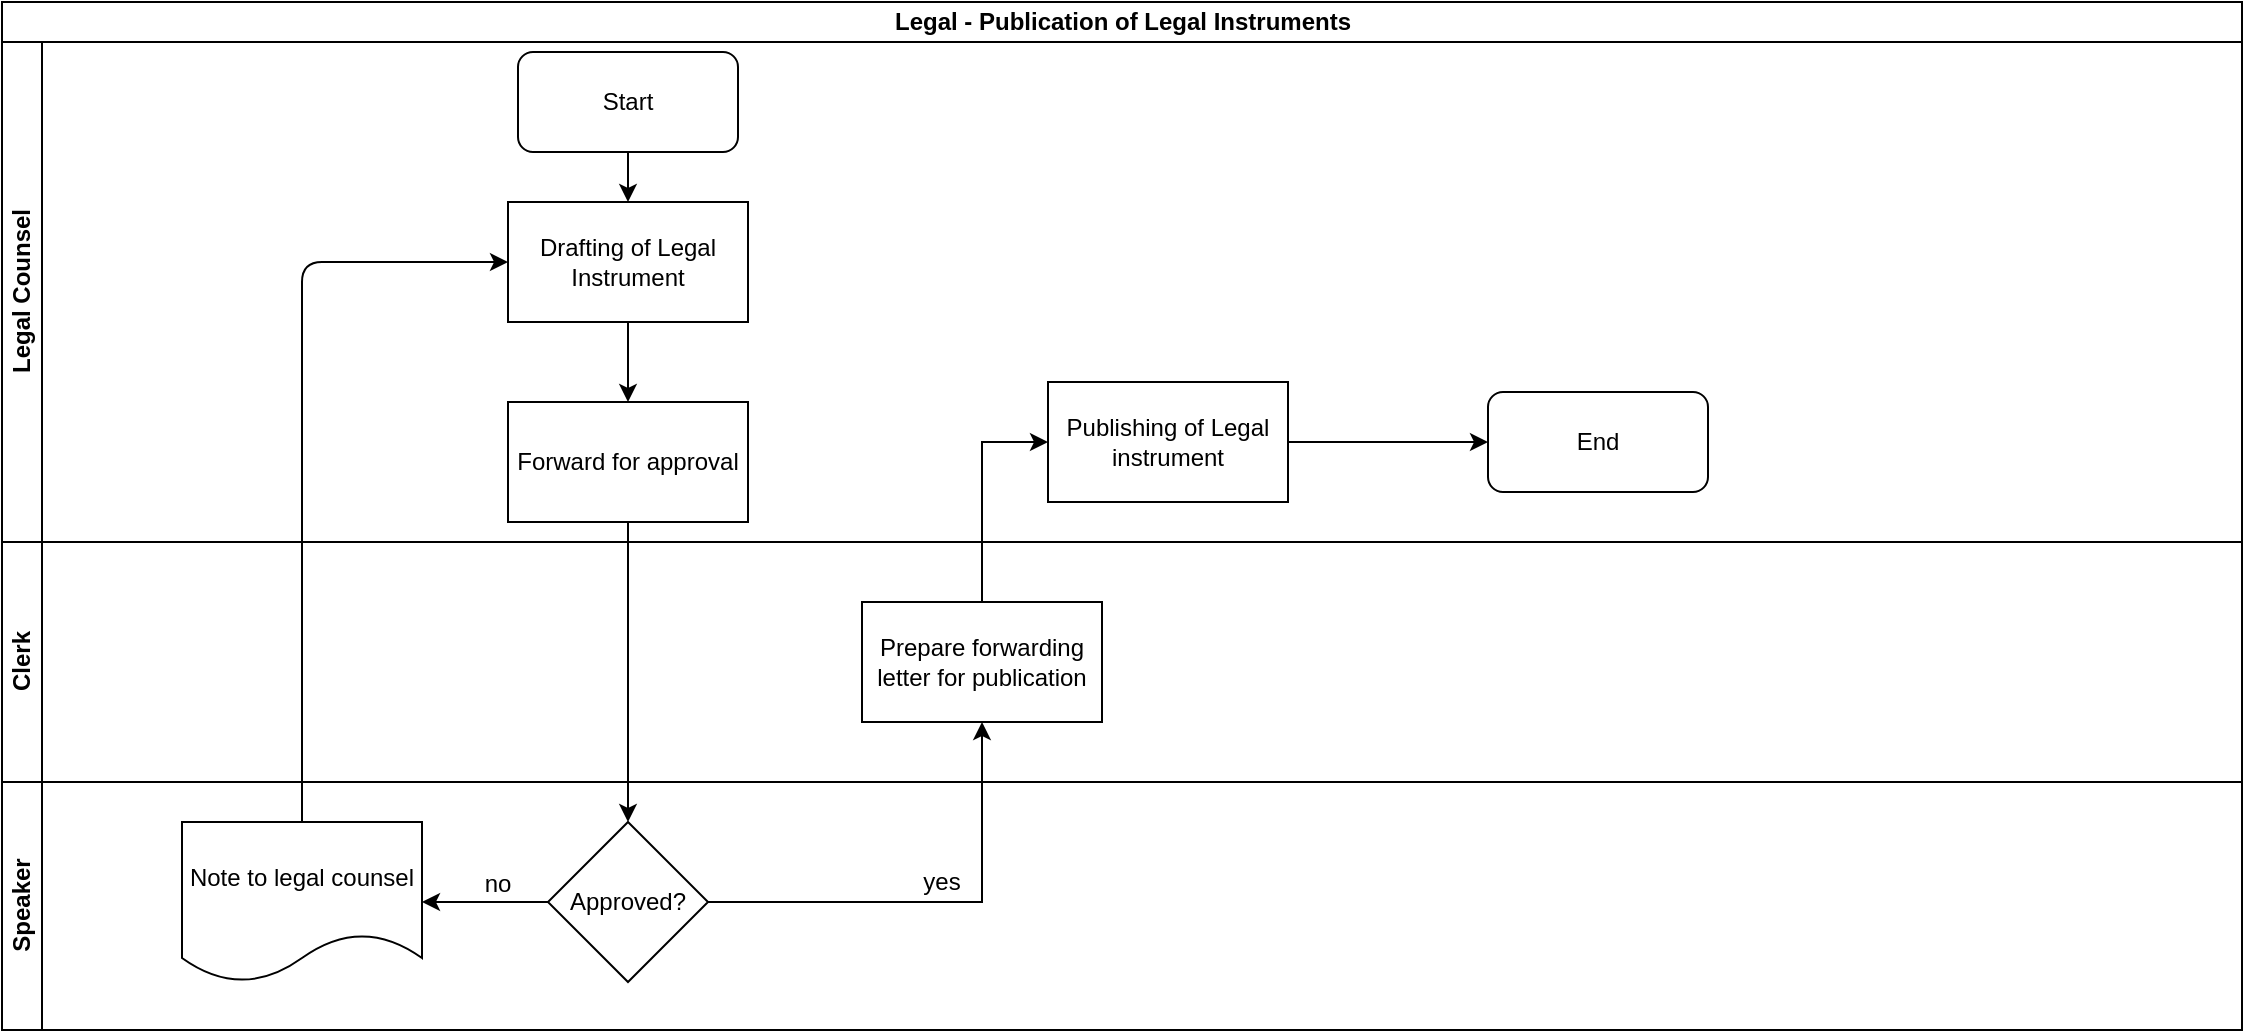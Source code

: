 <mxfile version="13.7.7" type="github">
  <diagram id="r4xRLytx7JsxAG-ZLAZY" name="Page-1">
    <mxGraphModel dx="910" dy="487" grid="1" gridSize="10" guides="1" tooltips="1" connect="1" arrows="1" fold="1" page="1" pageScale="1" pageWidth="1169" pageHeight="827" math="0" shadow="0">
      <root>
        <mxCell id="0" />
        <mxCell id="1" parent="0" />
        <mxCell id="RtpuuPPVlCpkko8KKNfp-1" value="Legal - Publication of Legal Instruments" style="swimlane;html=1;childLayout=stackLayout;resizeParent=1;resizeParentMax=0;horizontal=1;startSize=20;horizontalStack=0;" parent="1" vertex="1">
          <mxGeometry x="30" y="20" width="1120" height="390" as="geometry" />
        </mxCell>
        <mxCell id="RtpuuPPVlCpkko8KKNfp-2" value="Legal Counsel" style="swimlane;html=1;startSize=20;horizontal=0;" parent="RtpuuPPVlCpkko8KKNfp-1" vertex="1">
          <mxGeometry y="20" width="1120" height="250" as="geometry" />
        </mxCell>
        <mxCell id="RtpuuPPVlCpkko8KKNfp-5" value="Start" style="rounded=1;whiteSpace=wrap;html=1;" parent="RtpuuPPVlCpkko8KKNfp-2" vertex="1">
          <mxGeometry x="258" y="5" width="110" height="50" as="geometry" />
        </mxCell>
        <mxCell id="RtpuuPPVlCpkko8KKNfp-7" value="" style="edgeStyle=orthogonalEdgeStyle;rounded=0;orthogonalLoop=1;jettySize=auto;html=1;entryX=0.5;entryY=0;entryDx=0;entryDy=0;" parent="RtpuuPPVlCpkko8KKNfp-2" source="RtpuuPPVlCpkko8KKNfp-5" target="RtpuuPPVlCpkko8KKNfp-8" edge="1">
          <mxGeometry relative="1" as="geometry">
            <mxPoint x="308" y="132" as="targetPoint" />
          </mxGeometry>
        </mxCell>
        <mxCell id="RtpuuPPVlCpkko8KKNfp-8" value="Drafting of Legal Instrument" style="rounded=0;whiteSpace=wrap;html=1;" parent="RtpuuPPVlCpkko8KKNfp-2" vertex="1">
          <mxGeometry x="253" y="80" width="120" height="60" as="geometry" />
        </mxCell>
        <mxCell id="RtpuuPPVlCpkko8KKNfp-18" value="Publishing of Legal instrument" style="whiteSpace=wrap;html=1;rounded=0;" parent="RtpuuPPVlCpkko8KKNfp-2" vertex="1">
          <mxGeometry x="523" y="170" width="120" height="60" as="geometry" />
        </mxCell>
        <mxCell id="RtpuuPPVlCpkko8KKNfp-22" value="End" style="rounded=1;whiteSpace=wrap;html=1;" parent="RtpuuPPVlCpkko8KKNfp-2" vertex="1">
          <mxGeometry x="743" y="175" width="110" height="50" as="geometry" />
        </mxCell>
        <mxCell id="RtpuuPPVlCpkko8KKNfp-21" value="" style="edgeStyle=orthogonalEdgeStyle;rounded=0;orthogonalLoop=1;jettySize=auto;html=1;entryX=0;entryY=0.5;entryDx=0;entryDy=0;" parent="RtpuuPPVlCpkko8KKNfp-2" source="RtpuuPPVlCpkko8KKNfp-18" target="RtpuuPPVlCpkko8KKNfp-22" edge="1">
          <mxGeometry relative="1" as="geometry">
            <mxPoint x="743" y="200" as="targetPoint" />
          </mxGeometry>
        </mxCell>
        <mxCell id="RtpuuPPVlCpkko8KKNfp-10" value="" style="edgeStyle=orthogonalEdgeStyle;rounded=0;orthogonalLoop=1;jettySize=auto;html=1;entryX=0.5;entryY=0;entryDx=0;entryDy=0;" parent="RtpuuPPVlCpkko8KKNfp-2" source="RtpuuPPVlCpkko8KKNfp-8" target="RtpuuPPVlCpkko8KKNfp-23" edge="1">
          <mxGeometry relative="1" as="geometry">
            <mxPoint x="308" y="230" as="targetPoint" />
          </mxGeometry>
        </mxCell>
        <mxCell id="RtpuuPPVlCpkko8KKNfp-23" value="Forward for approval" style="whiteSpace=wrap;html=1;rounded=0;" parent="RtpuuPPVlCpkko8KKNfp-2" vertex="1">
          <mxGeometry x="253" y="180" width="120" height="60" as="geometry" />
        </mxCell>
        <mxCell id="RtpuuPPVlCpkko8KKNfp-19" value="" style="edgeStyle=orthogonalEdgeStyle;rounded=0;orthogonalLoop=1;jettySize=auto;html=1;entryX=0;entryY=0.5;entryDx=0;entryDy=0;" parent="RtpuuPPVlCpkko8KKNfp-1" source="RtpuuPPVlCpkko8KKNfp-13" target="RtpuuPPVlCpkko8KKNfp-18" edge="1">
          <mxGeometry relative="1" as="geometry" />
        </mxCell>
        <mxCell id="RtpuuPPVlCpkko8KKNfp-3" value="Clerk" style="swimlane;html=1;startSize=20;horizontal=0;" parent="RtpuuPPVlCpkko8KKNfp-1" vertex="1">
          <mxGeometry y="270" width="1120" height="120" as="geometry" />
        </mxCell>
        <mxCell id="RtpuuPPVlCpkko8KKNfp-13" value="Prepare forwarding letter for publication" style="whiteSpace=wrap;html=1;rounded=0;" parent="RtpuuPPVlCpkko8KKNfp-3" vertex="1">
          <mxGeometry x="430" y="30" width="120" height="60" as="geometry" />
        </mxCell>
        <mxCell id="RtpuuPPVlCpkko8KKNfp-4" value="Speaker" style="swimlane;html=1;startSize=20;horizontal=0;" parent="1" vertex="1">
          <mxGeometry x="30" y="410" width="1120" height="124" as="geometry" />
        </mxCell>
        <mxCell id="RtpuuPPVlCpkko8KKNfp-17" value="yes" style="text;html=1;strokeColor=none;fillColor=none;align=center;verticalAlign=middle;whiteSpace=wrap;rounded=0;" parent="RtpuuPPVlCpkko8KKNfp-4" vertex="1">
          <mxGeometry x="450" y="40" width="40" height="20" as="geometry" />
        </mxCell>
        <mxCell id="RtpuuPPVlCpkko8KKNfp-11" value="Approved?" style="rhombus;whiteSpace=wrap;html=1;rounded=0;" parent="RtpuuPPVlCpkko8KKNfp-4" vertex="1">
          <mxGeometry x="273" y="20" width="80" height="80" as="geometry" />
        </mxCell>
        <mxCell id="RtpuuPPVlCpkko8KKNfp-28" value="Note to legal counsel" style="shape=document;whiteSpace=wrap;html=1;boundedLbl=1;rounded=0;" parent="RtpuuPPVlCpkko8KKNfp-4" vertex="1">
          <mxGeometry x="90" y="20" width="120" height="80" as="geometry" />
        </mxCell>
        <mxCell id="RtpuuPPVlCpkko8KKNfp-29" value="" style="edgeStyle=orthogonalEdgeStyle;rounded=0;orthogonalLoop=1;jettySize=auto;html=1;" parent="RtpuuPPVlCpkko8KKNfp-4" source="RtpuuPPVlCpkko8KKNfp-11" target="RtpuuPPVlCpkko8KKNfp-28" edge="1">
          <mxGeometry relative="1" as="geometry" />
        </mxCell>
        <mxCell id="RtpuuPPVlCpkko8KKNfp-40" value="no" style="text;html=1;strokeColor=none;fillColor=none;align=center;verticalAlign=middle;whiteSpace=wrap;rounded=0;" parent="RtpuuPPVlCpkko8KKNfp-4" vertex="1">
          <mxGeometry x="228" y="41" width="40" height="20" as="geometry" />
        </mxCell>
        <mxCell id="RtpuuPPVlCpkko8KKNfp-14" value="" style="edgeStyle=orthogonalEdgeStyle;rounded=0;orthogonalLoop=1;jettySize=auto;html=1;" parent="1" source="RtpuuPPVlCpkko8KKNfp-11" target="RtpuuPPVlCpkko8KKNfp-13" edge="1">
          <mxGeometry relative="1" as="geometry" />
        </mxCell>
        <mxCell id="RtpuuPPVlCpkko8KKNfp-26" value="" style="edgeStyle=orthogonalEdgeStyle;rounded=0;orthogonalLoop=1;jettySize=auto;html=1;entryX=0.5;entryY=0;entryDx=0;entryDy=0;" parent="1" source="RtpuuPPVlCpkko8KKNfp-23" target="RtpuuPPVlCpkko8KKNfp-11" edge="1">
          <mxGeometry relative="1" as="geometry">
            <mxPoint x="338" y="500" as="targetPoint" />
          </mxGeometry>
        </mxCell>
        <mxCell id="RtpuuPPVlCpkko8KKNfp-39" value="" style="endArrow=classic;html=1;exitX=0.5;exitY=0;exitDx=0;exitDy=0;entryX=0;entryY=0.5;entryDx=0;entryDy=0;" parent="1" source="RtpuuPPVlCpkko8KKNfp-28" target="RtpuuPPVlCpkko8KKNfp-8" edge="1">
          <mxGeometry width="50" height="50" relative="1" as="geometry">
            <mxPoint x="440" y="410" as="sourcePoint" />
            <mxPoint x="490" y="360" as="targetPoint" />
            <Array as="points">
              <mxPoint x="180" y="150" />
            </Array>
          </mxGeometry>
        </mxCell>
      </root>
    </mxGraphModel>
  </diagram>
</mxfile>

